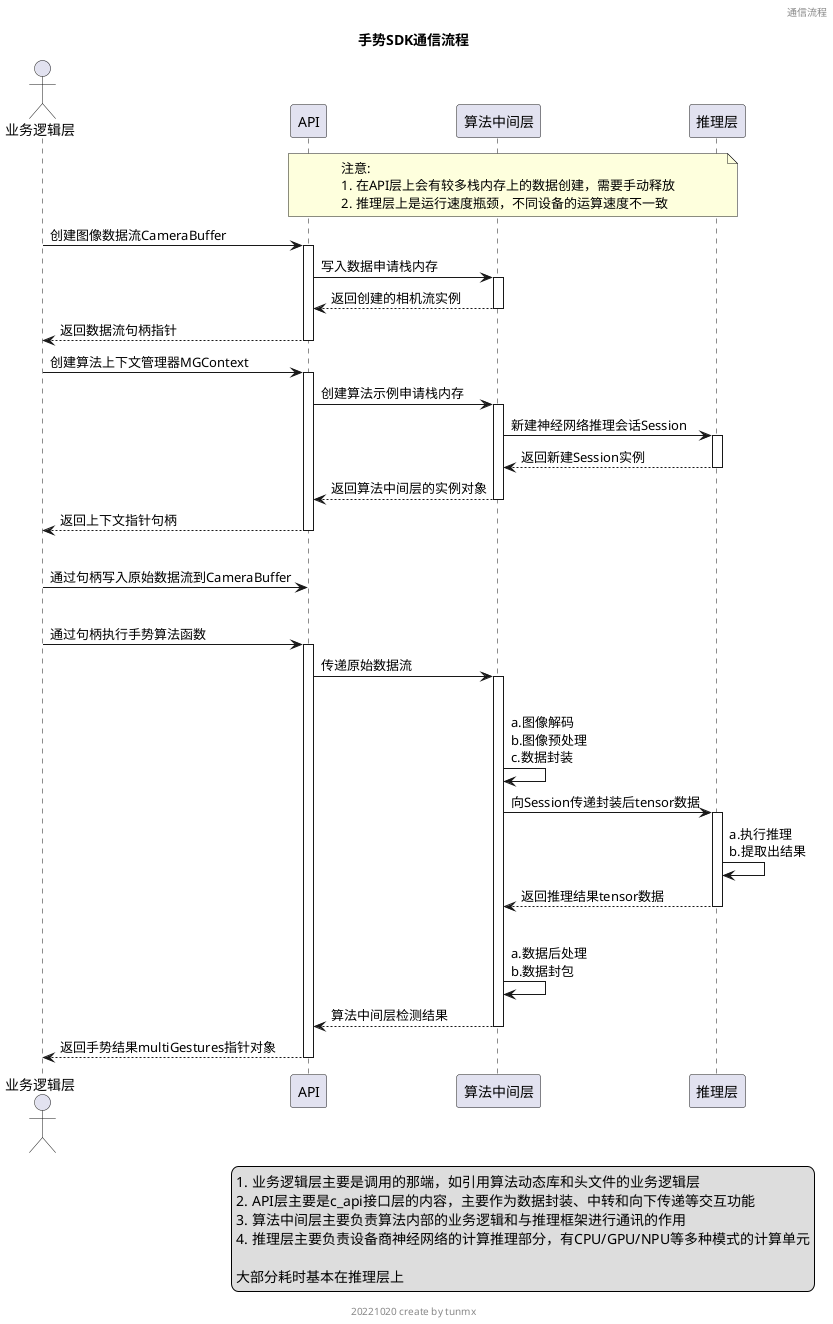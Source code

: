 @startuml
header : 通信流程
title : 手势SDK通信流程
footer : 20221020 create by tunmx

actor 业务逻辑层
participant API
participant 算法中间层
participant 推理层

note over API, 推理层
    注意:
    1. 在API层上会有较多栈内存上的数据创建，需要手动释放
    2. 推理层上是运行速度瓶颈，不同设备的运算速度不一致
end note

'autonumber
业务逻辑层 -> API++: 创建图像数据流CameraBuffer
API -> 算法中间层++: 写入数据申请栈内存
return 返回创建的相机流实例
return 返回数据流句柄指针

业务逻辑层 -> API++: 创建算法上下文管理器MGContext
API -> 算法中间层++: 创建算法示例申请栈内存
算法中间层 -> 推理层++: 新建神经网络推理会话Session
return 返回新建Session实例
return 返回算法中间层的实例对象
return 返回上下文指针句柄

|||

业务逻辑层 -> API: 通过句柄写入原始数据流到CameraBuffer
|||
业务逻辑层 -> API++: 通过句柄执行手势算法函数
API -> 算法中间层++: 传递原始数据流
|||
算法中间层 -> 算法中间层: a.图像解码 \nb.图像预处理\nc.数据封装
算法中间层 -> 推理层++: 向Session传递封装后tensor数据
推理层 -> 推理层: a.执行推理\nb.提取出结果
return 返回推理结果tensor数据
|||
算法中间层 -> 算法中间层: a.数据后处理\nb.数据封包
return 算法中间层检测结果
return 返回手势结果multiGestures指针对象

legend right
1. 业务逻辑层主要是调用的那端，如引用算法动态库和头文件的业务逻辑层
2. API层主要是c_api接口层的内容，主要作为数据封装、中转和向下传递等交互功能
3. 算法中间层主要负责算法内部的业务逻辑和与推理框架进行通讯的作用
4. 推理层主要负责设备商神经网络的计算推理部分，有CPU/GPU/NPU等多种模式的计算单元

大部分耗时基本在推理层上
endlegend

@enduml